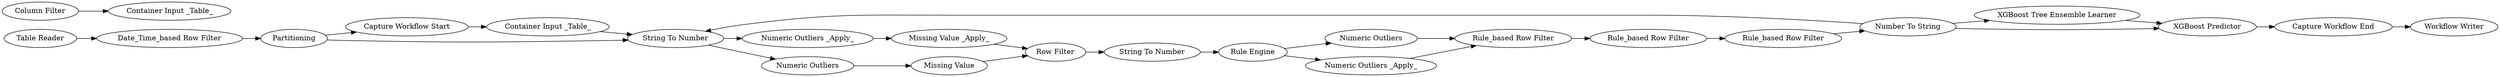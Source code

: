 digraph {
	219 -> 246
	159 -> 13
	1169 -> 1168
	13 -> 230
	237 -> 229
	229 -> 162
	232 -> 229
	161 -> 159
	1164 -> 219
	161 -> 236
	234 -> 1213
	162 -> 161
	227 -> 235
	235 -> 237
	219 -> 227
	236 -> 13
	234 -> 1214
	227 -> 164
	234 -> 227
	230 -> 231
	231 -> 234
	246 -> 1170
	1213 -> 1214
	164 -> 232
	1170 -> 227
	1214 -> 247
	247 -> 248
	1215 -> 1164
	231 [label="Rule_based Row Filter"]
	246 [label="Capture Workflow Start"]
	247 [label="Capture Workflow End"]
	227 [label="String To Number"]
	1164 [label="Date_Time_based Row Filter"]
	1168 [label="Container Input _Table_"]
	1170 [label="Container Input _Table_"]
	230 [label="Rule_based Row Filter"]
	162 [label="String To Number"]
	237 [label="Missing Value _Apply_"]
	1169 [label="Column Filter"]
	236 [label="Numeric Outliers _Apply_"]
	161 [label="Rule Engine"]
	164 [label="Numeric Outliers"]
	219 [label=Partitioning]
	159 [label="Numeric Outliers"]
	1213 [label="XGBoost Tree Ensemble Learner"]
	232 [label="Missing Value"]
	229 [label="Row Filter"]
	248 [label="Workflow Writer"]
	13 [label="Rule_based Row Filter"]
	1214 [label="XGBoost Predictor"]
	235 [label="Numeric Outliers _Apply_"]
	1215 [label="Table Reader"]
	234 [label="Number To String"]
	rankdir=LR
}
